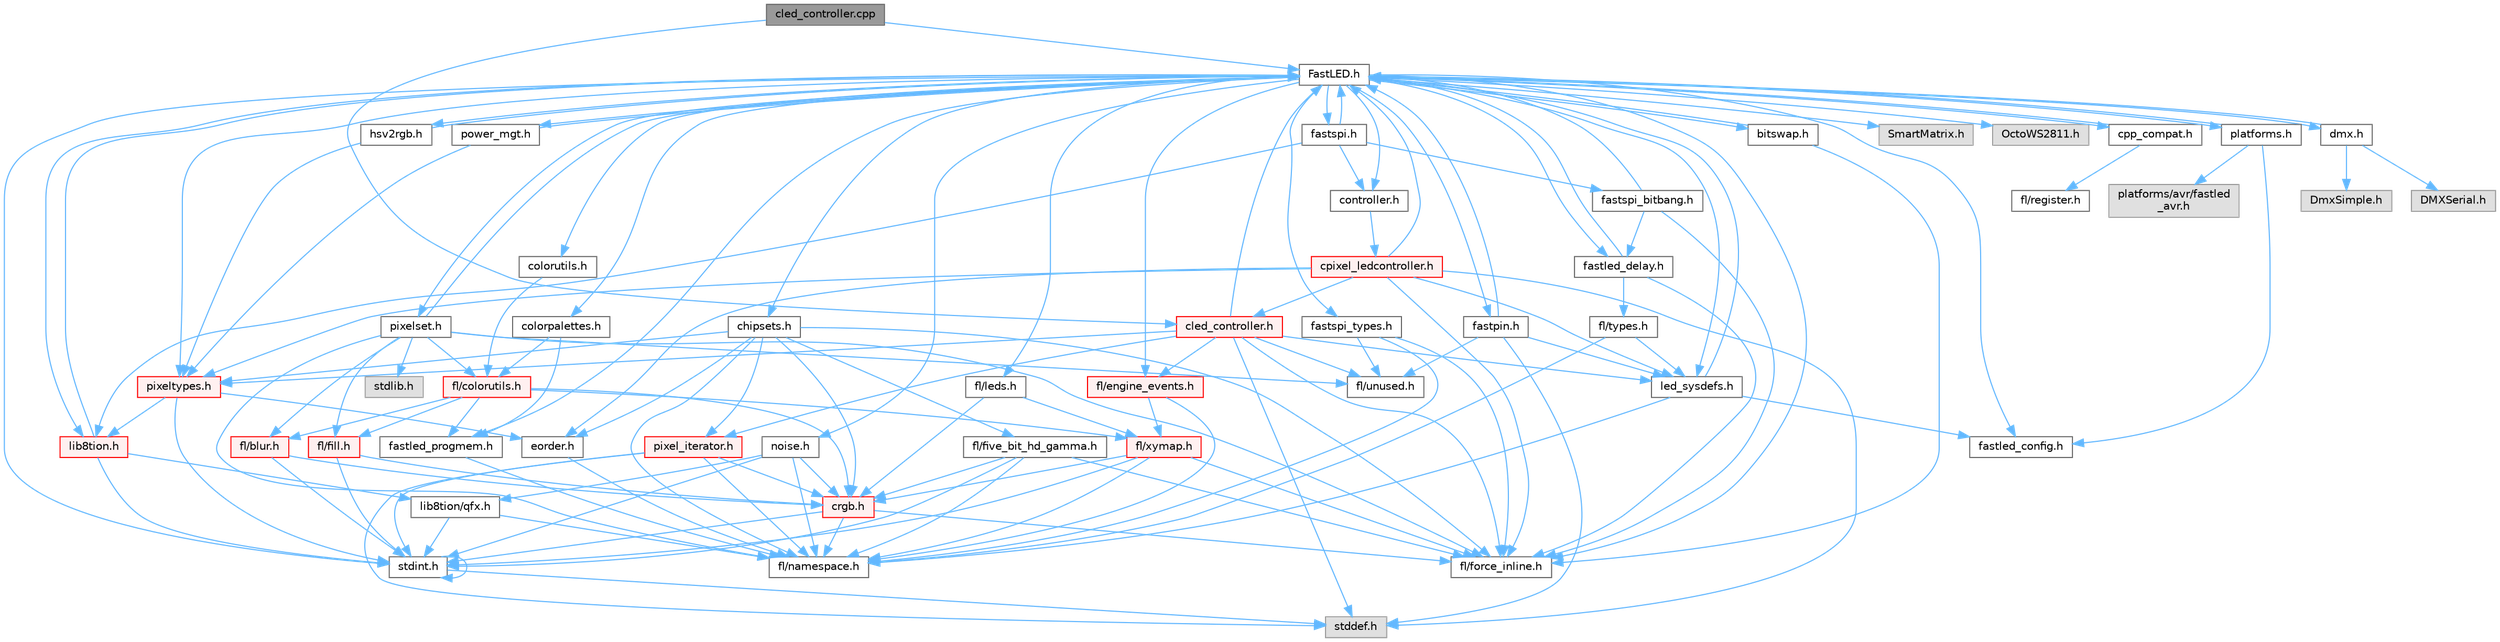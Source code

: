 digraph "cled_controller.cpp"
{
 // INTERACTIVE_SVG=YES
 // LATEX_PDF_SIZE
  bgcolor="transparent";
  edge [fontname=Helvetica,fontsize=10,labelfontname=Helvetica,labelfontsize=10];
  node [fontname=Helvetica,fontsize=10,shape=box,height=0.2,width=0.4];
  Node1 [id="Node000001",label="cled_controller.cpp",height=0.2,width=0.4,color="gray40", fillcolor="grey60", style="filled", fontcolor="black",tooltip="base definitions used by led controllers for writing out led data"];
  Node1 -> Node2 [id="edge1_Node000001_Node000002",color="steelblue1",style="solid",tooltip=" "];
  Node2 [id="Node000002",label="FastLED.h",height=0.2,width=0.4,color="grey40", fillcolor="white", style="filled",URL="$db/d97/_fast_l_e_d_8h.html",tooltip="central include file for FastLED, defines the CFastLED class/object"];
  Node2 -> Node3 [id="edge2_Node000002_Node000003",color="steelblue1",style="solid",tooltip=" "];
  Node3 [id="Node000003",label="stdint.h",height=0.2,width=0.4,color="grey40", fillcolor="white", style="filled",URL="$df/dd8/stdint_8h.html",tooltip=" "];
  Node3 -> Node4 [id="edge3_Node000003_Node000004",color="steelblue1",style="solid",tooltip=" "];
  Node4 [id="Node000004",label="stddef.h",height=0.2,width=0.4,color="grey60", fillcolor="#E0E0E0", style="filled",tooltip=" "];
  Node3 -> Node3 [id="edge4_Node000003_Node000003",color="steelblue1",style="solid",tooltip=" "];
  Node2 -> Node5 [id="edge5_Node000002_Node000005",color="steelblue1",style="solid",tooltip=" "];
  Node5 [id="Node000005",label="SmartMatrix.h",height=0.2,width=0.4,color="grey60", fillcolor="#E0E0E0", style="filled",tooltip=" "];
  Node2 -> Node6 [id="edge6_Node000002_Node000006",color="steelblue1",style="solid",tooltip=" "];
  Node6 [id="Node000006",label="OctoWS2811.h",height=0.2,width=0.4,color="grey60", fillcolor="#E0E0E0", style="filled",tooltip=" "];
  Node2 -> Node7 [id="edge7_Node000002_Node000007",color="steelblue1",style="solid",tooltip=" "];
  Node7 [id="Node000007",label="fl/force_inline.h",height=0.2,width=0.4,color="grey40", fillcolor="white", style="filled",URL="$d4/d64/force__inline_8h.html",tooltip=" "];
  Node2 -> Node8 [id="edge8_Node000002_Node000008",color="steelblue1",style="solid",tooltip=" "];
  Node8 [id="Node000008",label="cpp_compat.h",height=0.2,width=0.4,color="grey40", fillcolor="white", style="filled",URL="$d9/d13/cpp__compat_8h.html",tooltip="Compatibility functions based on C++ version."];
  Node8 -> Node2 [id="edge9_Node000008_Node000002",color="steelblue1",style="solid",tooltip=" "];
  Node8 -> Node9 [id="edge10_Node000008_Node000009",color="steelblue1",style="solid",tooltip=" "];
  Node9 [id="Node000009",label="fl/register.h",height=0.2,width=0.4,color="grey40", fillcolor="white", style="filled",URL="$df/d80/register_8h.html",tooltip=" "];
  Node2 -> Node10 [id="edge11_Node000002_Node000010",color="steelblue1",style="solid",tooltip=" "];
  Node10 [id="Node000010",label="fastled_config.h",height=0.2,width=0.4,color="grey40", fillcolor="white", style="filled",URL="$d5/d11/fastled__config_8h.html",tooltip="Contains definitions that can be used to configure FastLED at compile time."];
  Node2 -> Node11 [id="edge12_Node000002_Node000011",color="steelblue1",style="solid",tooltip=" "];
  Node11 [id="Node000011",label="led_sysdefs.h",height=0.2,width=0.4,color="grey40", fillcolor="white", style="filled",URL="$d9/d3e/led__sysdefs_8h.html",tooltip="Determines which platform system definitions to include."];
  Node11 -> Node2 [id="edge13_Node000011_Node000002",color="steelblue1",style="solid",tooltip=" "];
  Node11 -> Node10 [id="edge14_Node000011_Node000010",color="steelblue1",style="solid",tooltip=" "];
  Node11 -> Node12 [id="edge15_Node000011_Node000012",color="steelblue1",style="solid",tooltip=" "];
  Node12 [id="Node000012",label="fl/namespace.h",height=0.2,width=0.4,color="grey40", fillcolor="white", style="filled",URL="$df/d2a/namespace_8h.html",tooltip="Implements the FastLED namespace macros."];
  Node2 -> Node13 [id="edge16_Node000002_Node000013",color="steelblue1",style="solid",tooltip=" "];
  Node13 [id="Node000013",label="fastled_delay.h",height=0.2,width=0.4,color="grey40", fillcolor="white", style="filled",URL="$d0/da8/fastled__delay_8h.html",tooltip="Utility functions and classes for managing delay cycles."];
  Node13 -> Node2 [id="edge17_Node000013_Node000002",color="steelblue1",style="solid",tooltip=" "];
  Node13 -> Node14 [id="edge18_Node000013_Node000014",color="steelblue1",style="solid",tooltip=" "];
  Node14 [id="Node000014",label="fl/types.h",height=0.2,width=0.4,color="grey40", fillcolor="white", style="filled",URL="$d7/da1/fl_2types_8h.html",tooltip=" "];
  Node14 -> Node12 [id="edge19_Node000014_Node000012",color="steelblue1",style="solid",tooltip=" "];
  Node14 -> Node11 [id="edge20_Node000014_Node000011",color="steelblue1",style="solid",tooltip=" "];
  Node13 -> Node7 [id="edge21_Node000013_Node000007",color="steelblue1",style="solid",tooltip=" "];
  Node2 -> Node15 [id="edge22_Node000002_Node000015",color="steelblue1",style="solid",tooltip=" "];
  Node15 [id="Node000015",label="bitswap.h",height=0.2,width=0.4,color="grey40", fillcolor="white", style="filled",URL="$de/ded/bitswap_8h.html",tooltip="Functions for doing a rotation of bits/bytes used by parallel output."];
  Node15 -> Node2 [id="edge23_Node000015_Node000002",color="steelblue1",style="solid",tooltip=" "];
  Node15 -> Node7 [id="edge24_Node000015_Node000007",color="steelblue1",style="solid",tooltip=" "];
  Node2 -> Node16 [id="edge25_Node000002_Node000016",color="steelblue1",style="solid",tooltip=" "];
  Node16 [id="Node000016",label="controller.h",height=0.2,width=0.4,color="grey40", fillcolor="white", style="filled",URL="$d2/dd9/controller_8h.html",tooltip="deprecated: base definitions used by led controllers for writing out led data"];
  Node16 -> Node17 [id="edge26_Node000016_Node000017",color="steelblue1",style="solid",tooltip=" "];
  Node17 [id="Node000017",label="cpixel_ledcontroller.h",height=0.2,width=0.4,color="red", fillcolor="#FFF0F0", style="filled",URL="$d9/d57/cpixel__ledcontroller_8h.html",tooltip="defines the templated version of the CLEDController class"];
  Node17 -> Node4 [id="edge27_Node000017_Node000004",color="steelblue1",style="solid",tooltip=" "];
  Node17 -> Node2 [id="edge28_Node000017_Node000002",color="steelblue1",style="solid",tooltip=" "];
  Node17 -> Node11 [id="edge29_Node000017_Node000011",color="steelblue1",style="solid",tooltip=" "];
  Node17 -> Node18 [id="edge30_Node000017_Node000018",color="steelblue1",style="solid",tooltip=" "];
  Node18 [id="Node000018",label="pixeltypes.h",height=0.2,width=0.4,color="red", fillcolor="#FFF0F0", style="filled",URL="$d2/dba/pixeltypes_8h.html",tooltip="Includes defintions for RGB and HSV pixels."];
  Node18 -> Node3 [id="edge31_Node000018_Node000003",color="steelblue1",style="solid",tooltip=" "];
  Node18 -> Node19 [id="edge32_Node000018_Node000019",color="steelblue1",style="solid",tooltip=" "];
  Node19 [id="Node000019",label="lib8tion.h",height=0.2,width=0.4,color="red", fillcolor="#FFF0F0", style="filled",URL="$df/da5/lib8tion_8h.html",tooltip="Fast, efficient 8-bit math functions specifically designed for high-performance LED programming."];
  Node19 -> Node2 [id="edge33_Node000019_Node000002",color="steelblue1",style="solid",tooltip=" "];
  Node19 -> Node3 [id="edge34_Node000019_Node000003",color="steelblue1",style="solid",tooltip=" "];
  Node19 -> Node22 [id="edge35_Node000019_Node000022",color="steelblue1",style="solid",tooltip=" "];
  Node22 [id="Node000022",label="lib8tion/qfx.h",height=0.2,width=0.4,color="grey40", fillcolor="white", style="filled",URL="$d2/d19/qfx_8h.html",tooltip=" "];
  Node22 -> Node3 [id="edge36_Node000022_Node000003",color="steelblue1",style="solid",tooltip=" "];
  Node22 -> Node12 [id="edge37_Node000022_Node000012",color="steelblue1",style="solid",tooltip=" "];
  Node18 -> Node51 [id="edge38_Node000018_Node000051",color="steelblue1",style="solid",tooltip=" "];
  Node51 [id="Node000051",label="eorder.h",height=0.2,width=0.4,color="grey40", fillcolor="white", style="filled",URL="$db/d07/eorder_8h.html",tooltip="Defines color channel ordering enumerations."];
  Node51 -> Node12 [id="edge39_Node000051_Node000012",color="steelblue1",style="solid",tooltip=" "];
  Node17 -> Node51 [id="edge40_Node000017_Node000051",color="steelblue1",style="solid",tooltip=" "];
  Node17 -> Node7 [id="edge41_Node000017_Node000007",color="steelblue1",style="solid",tooltip=" "];
  Node17 -> Node58 [id="edge42_Node000017_Node000058",color="steelblue1",style="solid",tooltip=" "];
  Node58 [id="Node000058",label="cled_controller.h",height=0.2,width=0.4,color="red", fillcolor="#FFF0F0", style="filled",URL="$db/d6d/cled__controller_8h.html",tooltip="base definitions used by led controllers for writing out led data"];
  Node58 -> Node4 [id="edge43_Node000058_Node000004",color="steelblue1",style="solid",tooltip=" "];
  Node58 -> Node2 [id="edge44_Node000058_Node000002",color="steelblue1",style="solid",tooltip=" "];
  Node58 -> Node11 [id="edge45_Node000058_Node000011",color="steelblue1",style="solid",tooltip=" "];
  Node58 -> Node18 [id="edge46_Node000058_Node000018",color="steelblue1",style="solid",tooltip=" "];
  Node58 -> Node7 [id="edge47_Node000058_Node000007",color="steelblue1",style="solid",tooltip=" "];
  Node58 -> Node37 [id="edge48_Node000058_Node000037",color="steelblue1",style="solid",tooltip=" "];
  Node37 [id="Node000037",label="fl/unused.h",height=0.2,width=0.4,color="grey40", fillcolor="white", style="filled",URL="$d8/d4b/unused_8h.html",tooltip=" "];
  Node58 -> Node57 [id="edge49_Node000058_Node000057",color="steelblue1",style="solid",tooltip=" "];
  Node57 [id="Node000057",label="pixel_iterator.h",height=0.2,width=0.4,color="red", fillcolor="#FFF0F0", style="filled",URL="$d8/d6c/pixel__iterator_8h.html",tooltip="Non-templated low level pixel data writing class."];
  Node57 -> Node4 [id="edge50_Node000057_Node000004",color="steelblue1",style="solid",tooltip=" "];
  Node57 -> Node3 [id="edge51_Node000057_Node000003",color="steelblue1",style="solid",tooltip=" "];
  Node57 -> Node12 [id="edge52_Node000057_Node000012",color="steelblue1",style="solid",tooltip=" "];
  Node57 -> Node45 [id="edge53_Node000057_Node000045",color="steelblue1",style="solid",tooltip=" "];
  Node45 [id="Node000045",label="crgb.h",height=0.2,width=0.4,color="red", fillcolor="#FFF0F0", style="filled",URL="$db/dd1/crgb_8h.html",tooltip="Defines the red, green, and blue (RGB) pixel struct."];
  Node45 -> Node3 [id="edge54_Node000045_Node000003",color="steelblue1",style="solid",tooltip=" "];
  Node45 -> Node12 [id="edge55_Node000045_Node000012",color="steelblue1",style="solid",tooltip=" "];
  Node45 -> Node7 [id="edge56_Node000045_Node000007",color="steelblue1",style="solid",tooltip=" "];
  Node58 -> Node59 [id="edge57_Node000058_Node000059",color="steelblue1",style="solid",tooltip=" "];
  Node59 [id="Node000059",label="fl/engine_events.h",height=0.2,width=0.4,color="red", fillcolor="#FFF0F0", style="filled",URL="$db/dc0/engine__events_8h.html",tooltip=" "];
  Node59 -> Node12 [id="edge58_Node000059_Node000012",color="steelblue1",style="solid",tooltip=" "];
  Node59 -> Node67 [id="edge59_Node000059_Node000067",color="steelblue1",style="solid",tooltip=" "];
  Node67 [id="Node000067",label="fl/xymap.h",height=0.2,width=0.4,color="red", fillcolor="#FFF0F0", style="filled",URL="$da/d61/xymap_8h.html",tooltip=" "];
  Node67 -> Node3 [id="edge60_Node000067_Node000003",color="steelblue1",style="solid",tooltip=" "];
  Node67 -> Node45 [id="edge61_Node000067_Node000045",color="steelblue1",style="solid",tooltip=" "];
  Node67 -> Node7 [id="edge62_Node000067_Node000007",color="steelblue1",style="solid",tooltip=" "];
  Node67 -> Node12 [id="edge63_Node000067_Node000012",color="steelblue1",style="solid",tooltip=" "];
  Node2 -> Node70 [id="edge64_Node000002_Node000070",color="steelblue1",style="solid",tooltip=" "];
  Node70 [id="Node000070",label="fastpin.h",height=0.2,width=0.4,color="grey40", fillcolor="white", style="filled",URL="$db/d65/fastpin_8h.html",tooltip="Class base definitions for defining fast pin access."];
  Node70 -> Node2 [id="edge65_Node000070_Node000002",color="steelblue1",style="solid",tooltip=" "];
  Node70 -> Node11 [id="edge66_Node000070_Node000011",color="steelblue1",style="solid",tooltip=" "];
  Node70 -> Node4 [id="edge67_Node000070_Node000004",color="steelblue1",style="solid",tooltip=" "];
  Node70 -> Node37 [id="edge68_Node000070_Node000037",color="steelblue1",style="solid",tooltip=" "];
  Node2 -> Node71 [id="edge69_Node000002_Node000071",color="steelblue1",style="solid",tooltip=" "];
  Node71 [id="Node000071",label="fastspi_types.h",height=0.2,width=0.4,color="grey40", fillcolor="white", style="filled",URL="$d2/ddb/fastspi__types_8h.html",tooltip="Data types and constants used by SPI interfaces."];
  Node71 -> Node7 [id="edge70_Node000071_Node000007",color="steelblue1",style="solid",tooltip=" "];
  Node71 -> Node12 [id="edge71_Node000071_Node000012",color="steelblue1",style="solid",tooltip=" "];
  Node71 -> Node37 [id="edge72_Node000071_Node000037",color="steelblue1",style="solid",tooltip=" "];
  Node2 -> Node72 [id="edge73_Node000002_Node000072",color="steelblue1",style="solid",tooltip=" "];
  Node72 [id="Node000072",label="dmx.h",height=0.2,width=0.4,color="grey40", fillcolor="white", style="filled",URL="$d3/de1/dmx_8h.html",tooltip="Defines the DMX512-based LED controllers."];
  Node72 -> Node2 [id="edge74_Node000072_Node000002",color="steelblue1",style="solid",tooltip=" "];
  Node72 -> Node73 [id="edge75_Node000072_Node000073",color="steelblue1",style="solid",tooltip=" "];
  Node73 [id="Node000073",label="DmxSimple.h",height=0.2,width=0.4,color="grey60", fillcolor="#E0E0E0", style="filled",tooltip=" "];
  Node72 -> Node74 [id="edge76_Node000072_Node000074",color="steelblue1",style="solid",tooltip=" "];
  Node74 [id="Node000074",label="DMXSerial.h",height=0.2,width=0.4,color="grey60", fillcolor="#E0E0E0", style="filled",tooltip=" "];
  Node2 -> Node75 [id="edge77_Node000002_Node000075",color="steelblue1",style="solid",tooltip=" "];
  Node75 [id="Node000075",label="platforms.h",height=0.2,width=0.4,color="grey40", fillcolor="white", style="filled",URL="$da/dc9/platforms_8h.html",tooltip="Determines which platforms headers to include."];
  Node75 -> Node2 [id="edge78_Node000075_Node000002",color="steelblue1",style="solid",tooltip=" "];
  Node75 -> Node10 [id="edge79_Node000075_Node000010",color="steelblue1",style="solid",tooltip=" "];
  Node75 -> Node76 [id="edge80_Node000075_Node000076",color="steelblue1",style="solid",tooltip=" "];
  Node76 [id="Node000076",label="platforms/avr/fastled\l_avr.h",height=0.2,width=0.4,color="grey60", fillcolor="#E0E0E0", style="filled",tooltip=" "];
  Node2 -> Node77 [id="edge81_Node000002_Node000077",color="steelblue1",style="solid",tooltip=" "];
  Node77 [id="Node000077",label="fastled_progmem.h",height=0.2,width=0.4,color="grey40", fillcolor="white", style="filled",URL="$df/dab/fastled__progmem_8h.html",tooltip="Wrapper definitions to allow seamless use of PROGMEM in environments that have it."];
  Node77 -> Node12 [id="edge82_Node000077_Node000012",color="steelblue1",style="solid",tooltip=" "];
  Node2 -> Node19 [id="edge83_Node000002_Node000019",color="steelblue1",style="solid",tooltip=" "];
  Node2 -> Node18 [id="edge84_Node000002_Node000018",color="steelblue1",style="solid",tooltip=" "];
  Node2 -> Node78 [id="edge85_Node000002_Node000078",color="steelblue1",style="solid",tooltip=" "];
  Node78 [id="Node000078",label="hsv2rgb.h",height=0.2,width=0.4,color="grey40", fillcolor="white", style="filled",URL="$de/d9a/hsv2rgb_8h.html",tooltip="Functions to convert from the HSV colorspace to the RGB colorspace."];
  Node78 -> Node2 [id="edge86_Node000078_Node000002",color="steelblue1",style="solid",tooltip=" "];
  Node78 -> Node18 [id="edge87_Node000078_Node000018",color="steelblue1",style="solid",tooltip=" "];
  Node2 -> Node79 [id="edge88_Node000002_Node000079",color="steelblue1",style="solid",tooltip=" "];
  Node79 [id="Node000079",label="colorutils.h",height=0.2,width=0.4,color="grey40", fillcolor="white", style="filled",URL="$d1/dfb/colorutils_8h.html",tooltip=" "];
  Node79 -> Node80 [id="edge89_Node000079_Node000080",color="steelblue1",style="solid",tooltip=" "];
  Node80 [id="Node000080",label="fl/colorutils.h",height=0.2,width=0.4,color="red", fillcolor="#FFF0F0", style="filled",URL="$d7/df9/fl_2colorutils_8h.html",tooltip="Utility functions for color fill, palettes, blending, and more."];
  Node80 -> Node45 [id="edge90_Node000080_Node000045",color="steelblue1",style="solid",tooltip=" "];
  Node80 -> Node77 [id="edge91_Node000080_Node000077",color="steelblue1",style="solid",tooltip=" "];
  Node80 -> Node81 [id="edge92_Node000080_Node000081",color="steelblue1",style="solid",tooltip=" "];
  Node81 [id="Node000081",label="fl/blur.h",height=0.2,width=0.4,color="red", fillcolor="#FFF0F0", style="filled",URL="$d4/df5/blur_8h.html",tooltip=" "];
  Node81 -> Node3 [id="edge93_Node000081_Node000003",color="steelblue1",style="solid",tooltip=" "];
  Node81 -> Node45 [id="edge94_Node000081_Node000045",color="steelblue1",style="solid",tooltip=" "];
  Node80 -> Node83 [id="edge95_Node000080_Node000083",color="steelblue1",style="solid",tooltip=" "];
  Node83 [id="Node000083",label="fl/fill.h",height=0.2,width=0.4,color="red", fillcolor="#FFF0F0", style="filled",URL="$d2/d78/fill_8h.html",tooltip=" "];
  Node83 -> Node45 [id="edge96_Node000083_Node000045",color="steelblue1",style="solid",tooltip=" "];
  Node83 -> Node3 [id="edge97_Node000083_Node000003",color="steelblue1",style="solid",tooltip=" "];
  Node80 -> Node67 [id="edge98_Node000080_Node000067",color="steelblue1",style="solid",tooltip=" "];
  Node2 -> Node84 [id="edge99_Node000002_Node000084",color="steelblue1",style="solid",tooltip=" "];
  Node84 [id="Node000084",label="pixelset.h",height=0.2,width=0.4,color="grey40", fillcolor="white", style="filled",URL="$d4/d46/pixelset_8h.html",tooltip="Declares classes for managing logical groups of LEDs."];
  Node84 -> Node7 [id="edge100_Node000084_Node000007",color="steelblue1",style="solid",tooltip=" "];
  Node84 -> Node12 [id="edge101_Node000084_Node000012",color="steelblue1",style="solid",tooltip=" "];
  Node84 -> Node37 [id="edge102_Node000084_Node000037",color="steelblue1",style="solid",tooltip=" "];
  Node84 -> Node80 [id="edge103_Node000084_Node000080",color="steelblue1",style="solid",tooltip=" "];
  Node84 -> Node83 [id="edge104_Node000084_Node000083",color="steelblue1",style="solid",tooltip=" "];
  Node84 -> Node81 [id="edge105_Node000084_Node000081",color="steelblue1",style="solid",tooltip=" "];
  Node84 -> Node2 [id="edge106_Node000084_Node000002",color="steelblue1",style="solid",tooltip=" "];
  Node84 -> Node34 [id="edge107_Node000084_Node000034",color="steelblue1",style="solid",tooltip=" "];
  Node34 [id="Node000034",label="stdlib.h",height=0.2,width=0.4,color="grey60", fillcolor="#E0E0E0", style="filled",tooltip=" "];
  Node2 -> Node85 [id="edge108_Node000002_Node000085",color="steelblue1",style="solid",tooltip=" "];
  Node85 [id="Node000085",label="colorpalettes.h",height=0.2,width=0.4,color="grey40", fillcolor="white", style="filled",URL="$dc/dcc/colorpalettes_8h.html",tooltip="Declarations for the predefined color palettes supplied by FastLED."];
  Node85 -> Node80 [id="edge109_Node000085_Node000080",color="steelblue1",style="solid",tooltip=" "];
  Node85 -> Node77 [id="edge110_Node000085_Node000077",color="steelblue1",style="solid",tooltip=" "];
  Node2 -> Node86 [id="edge111_Node000002_Node000086",color="steelblue1",style="solid",tooltip=" "];
  Node86 [id="Node000086",label="noise.h",height=0.2,width=0.4,color="grey40", fillcolor="white", style="filled",URL="$d1/d31/noise_8h.html",tooltip="Functions to generate and fill arrays with noise."];
  Node86 -> Node3 [id="edge112_Node000086_Node000003",color="steelblue1",style="solid",tooltip=" "];
  Node86 -> Node45 [id="edge113_Node000086_Node000045",color="steelblue1",style="solid",tooltip=" "];
  Node86 -> Node12 [id="edge114_Node000086_Node000012",color="steelblue1",style="solid",tooltip=" "];
  Node86 -> Node22 [id="edge115_Node000086_Node000022",color="steelblue1",style="solid",tooltip=" "];
  Node2 -> Node87 [id="edge116_Node000002_Node000087",color="steelblue1",style="solid",tooltip=" "];
  Node87 [id="Node000087",label="power_mgt.h",height=0.2,width=0.4,color="grey40", fillcolor="white", style="filled",URL="$dc/d5b/power__mgt_8h.html",tooltip="Functions to limit the power used by FastLED."];
  Node87 -> Node2 [id="edge117_Node000087_Node000002",color="steelblue1",style="solid",tooltip=" "];
  Node87 -> Node18 [id="edge118_Node000087_Node000018",color="steelblue1",style="solid",tooltip=" "];
  Node2 -> Node88 [id="edge119_Node000002_Node000088",color="steelblue1",style="solid",tooltip=" "];
  Node88 [id="Node000088",label="fastspi.h",height=0.2,width=0.4,color="grey40", fillcolor="white", style="filled",URL="$d6/ddc/fastspi_8h.html",tooltip="Serial peripheral interface (SPI) definitions per platform."];
  Node88 -> Node2 [id="edge120_Node000088_Node000002",color="steelblue1",style="solid",tooltip=" "];
  Node88 -> Node16 [id="edge121_Node000088_Node000016",color="steelblue1",style="solid",tooltip=" "];
  Node88 -> Node19 [id="edge122_Node000088_Node000019",color="steelblue1",style="solid",tooltip=" "];
  Node88 -> Node89 [id="edge123_Node000088_Node000089",color="steelblue1",style="solid",tooltip=" "];
  Node89 [id="Node000089",label="fastspi_bitbang.h",height=0.2,width=0.4,color="grey40", fillcolor="white", style="filled",URL="$d9/d8d/fastspi__bitbang_8h.html",tooltip="Software SPI (aka bit-banging) support."];
  Node89 -> Node2 [id="edge124_Node000089_Node000002",color="steelblue1",style="solid",tooltip=" "];
  Node89 -> Node13 [id="edge125_Node000089_Node000013",color="steelblue1",style="solid",tooltip=" "];
  Node89 -> Node7 [id="edge126_Node000089_Node000007",color="steelblue1",style="solid",tooltip=" "];
  Node2 -> Node90 [id="edge127_Node000002_Node000090",color="steelblue1",style="solid",tooltip=" "];
  Node90 [id="Node000090",label="chipsets.h",height=0.2,width=0.4,color="grey40", fillcolor="white", style="filled",URL="$db/d66/chipsets_8h.html",tooltip="Contains the bulk of the definitions for the various LED chipsets supported."];
  Node90 -> Node18 [id="edge128_Node000090_Node000018",color="steelblue1",style="solid",tooltip=" "];
  Node90 -> Node55 [id="edge129_Node000090_Node000055",color="steelblue1",style="solid",tooltip=" "];
  Node55 [id="Node000055",label="fl/five_bit_hd_gamma.h",height=0.2,width=0.4,color="grey40", fillcolor="white", style="filled",URL="$dc/d44/five__bit__hd__gamma_8h.html",tooltip="Declares functions for five-bit gamma correction."];
  Node55 -> Node3 [id="edge130_Node000055_Node000003",color="steelblue1",style="solid",tooltip=" "];
  Node55 -> Node45 [id="edge131_Node000055_Node000045",color="steelblue1",style="solid",tooltip=" "];
  Node55 -> Node7 [id="edge132_Node000055_Node000007",color="steelblue1",style="solid",tooltip=" "];
  Node55 -> Node12 [id="edge133_Node000055_Node000012",color="steelblue1",style="solid",tooltip=" "];
  Node90 -> Node7 [id="edge134_Node000090_Node000007",color="steelblue1",style="solid",tooltip=" "];
  Node90 -> Node57 [id="edge135_Node000090_Node000057",color="steelblue1",style="solid",tooltip=" "];
  Node90 -> Node45 [id="edge136_Node000090_Node000045",color="steelblue1",style="solid",tooltip=" "];
  Node90 -> Node51 [id="edge137_Node000090_Node000051",color="steelblue1",style="solid",tooltip=" "];
  Node90 -> Node12 [id="edge138_Node000090_Node000012",color="steelblue1",style="solid",tooltip=" "];
  Node2 -> Node59 [id="edge139_Node000002_Node000059",color="steelblue1",style="solid",tooltip=" "];
  Node2 -> Node91 [id="edge140_Node000002_Node000091",color="steelblue1",style="solid",tooltip=" "];
  Node91 [id="Node000091",label="fl/leds.h",height=0.2,width=0.4,color="grey40", fillcolor="white", style="filled",URL="$da/d78/leds_8h.html",tooltip=" "];
  Node91 -> Node45 [id="edge141_Node000091_Node000045",color="steelblue1",style="solid",tooltip=" "];
  Node91 -> Node67 [id="edge142_Node000091_Node000067",color="steelblue1",style="solid",tooltip=" "];
  Node1 -> Node58 [id="edge143_Node000001_Node000058",color="steelblue1",style="solid",tooltip=" "];
}
